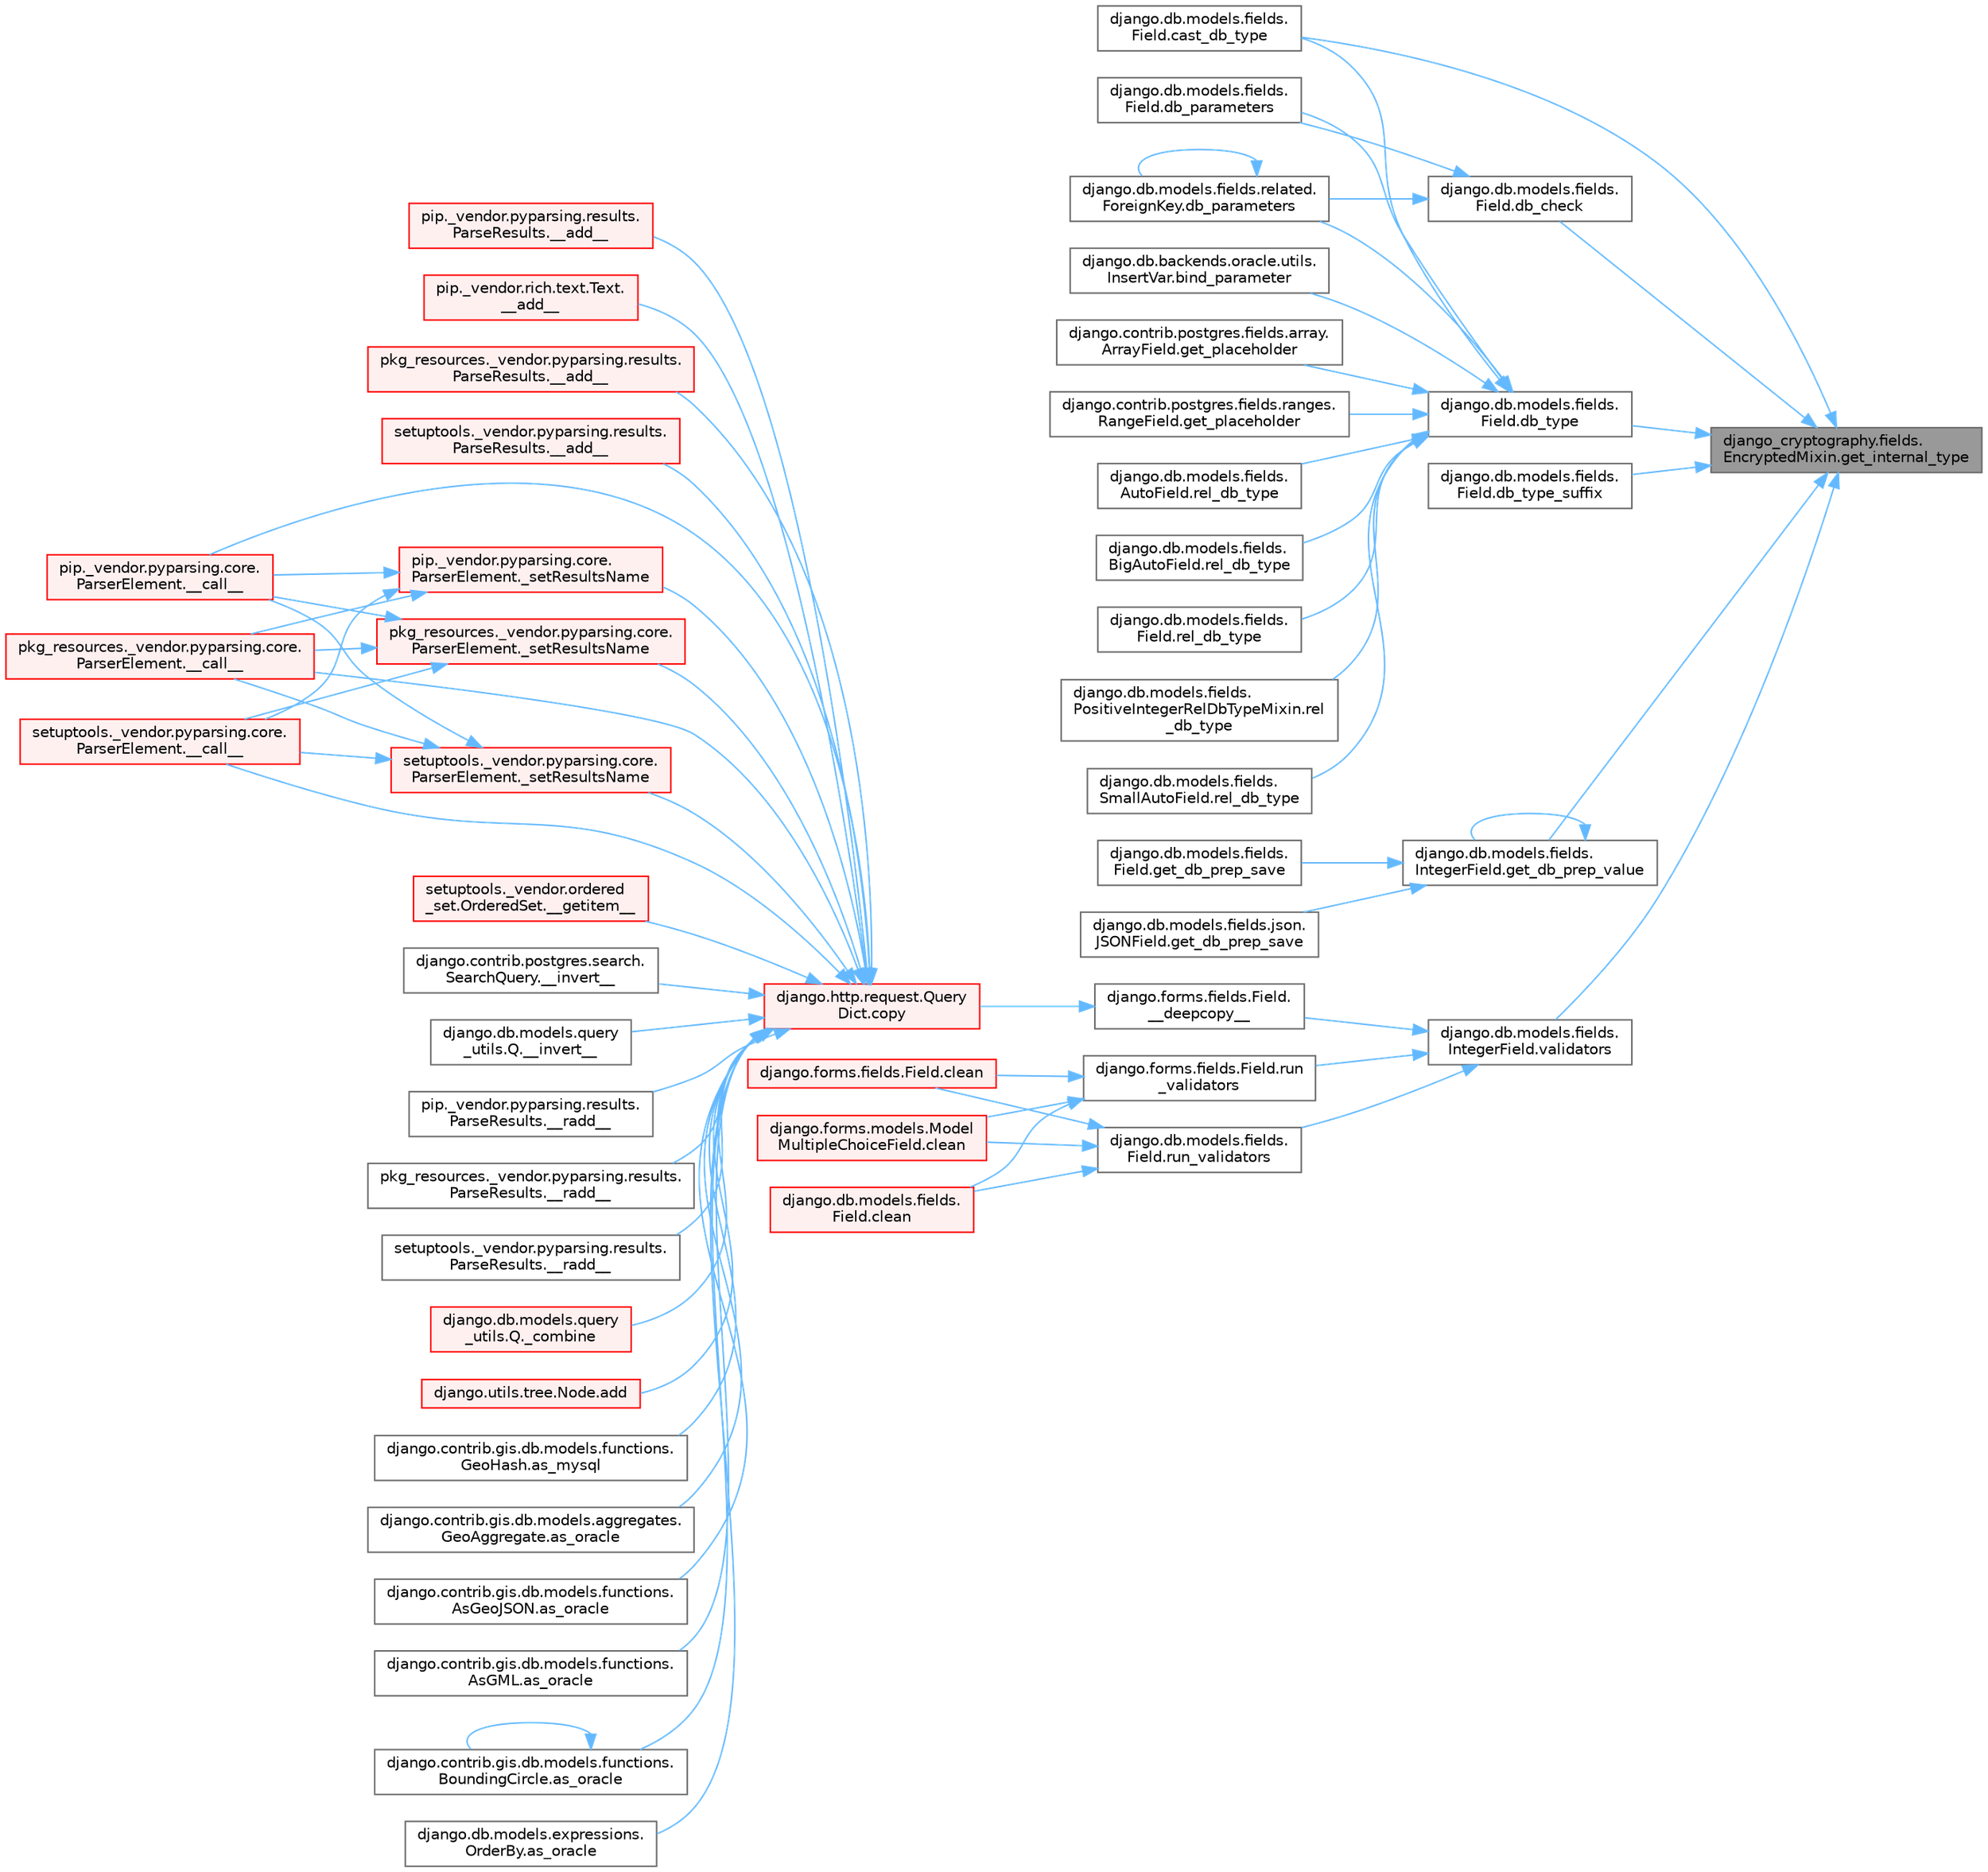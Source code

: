 digraph "django_cryptography.fields.EncryptedMixin.get_internal_type"
{
 // LATEX_PDF_SIZE
  bgcolor="transparent";
  edge [fontname=Helvetica,fontsize=10,labelfontname=Helvetica,labelfontsize=10];
  node [fontname=Helvetica,fontsize=10,shape=box,height=0.2,width=0.4];
  rankdir="RL";
  Node1 [id="Node000001",label="django_cryptography.fields.\lEncryptedMixin.get_internal_type",height=0.2,width=0.4,color="gray40", fillcolor="grey60", style="filled", fontcolor="black",tooltip=" "];
  Node1 -> Node2 [id="edge1_Node000001_Node000002",dir="back",color="steelblue1",style="solid",tooltip=" "];
  Node2 [id="Node000002",label="django.db.models.fields.\lField.cast_db_type",height=0.2,width=0.4,color="grey40", fillcolor="white", style="filled",URL="$classdjango_1_1db_1_1models_1_1fields_1_1_field.html#a1e68c1fb7ad84a2f313ff88c79c9a094",tooltip=" "];
  Node1 -> Node3 [id="edge2_Node000001_Node000003",dir="back",color="steelblue1",style="solid",tooltip=" "];
  Node3 [id="Node000003",label="django.db.models.fields.\lField.db_check",height=0.2,width=0.4,color="grey40", fillcolor="white", style="filled",URL="$classdjango_1_1db_1_1models_1_1fields_1_1_field.html#acf7c87f60855d60e8ee563605bf4dbc7",tooltip=" "];
  Node3 -> Node4 [id="edge3_Node000003_Node000004",dir="back",color="steelblue1",style="solid",tooltip=" "];
  Node4 [id="Node000004",label="django.db.models.fields.\lField.db_parameters",height=0.2,width=0.4,color="grey40", fillcolor="white", style="filled",URL="$classdjango_1_1db_1_1models_1_1fields_1_1_field.html#a19d09ceca32fdb237ec7737d9c1c0374",tooltip=" "];
  Node3 -> Node5 [id="edge4_Node000003_Node000005",dir="back",color="steelblue1",style="solid",tooltip=" "];
  Node5 [id="Node000005",label="django.db.models.fields.related.\lForeignKey.db_parameters",height=0.2,width=0.4,color="grey40", fillcolor="white", style="filled",URL="$classdjango_1_1db_1_1models_1_1fields_1_1related_1_1_foreign_key.html#a9bb6e97f2ec3c5d303511a5b8f06f372",tooltip=" "];
  Node5 -> Node5 [id="edge5_Node000005_Node000005",dir="back",color="steelblue1",style="solid",tooltip=" "];
  Node1 -> Node6 [id="edge6_Node000001_Node000006",dir="back",color="steelblue1",style="solid",tooltip=" "];
  Node6 [id="Node000006",label="django.db.models.fields.\lField.db_type",height=0.2,width=0.4,color="grey40", fillcolor="white", style="filled",URL="$classdjango_1_1db_1_1models_1_1fields_1_1_field.html#ac848ffa263ab1e350cc298b604d48f5a",tooltip=" "];
  Node6 -> Node7 [id="edge7_Node000006_Node000007",dir="back",color="steelblue1",style="solid",tooltip=" "];
  Node7 [id="Node000007",label="django.db.backends.oracle.utils.\lInsertVar.bind_parameter",height=0.2,width=0.4,color="grey40", fillcolor="white", style="filled",URL="$classdjango_1_1db_1_1backends_1_1oracle_1_1utils_1_1_insert_var.html#a6a28fbfb5b953ce33e18cecc2d679ae0",tooltip=" "];
  Node6 -> Node2 [id="edge8_Node000006_Node000002",dir="back",color="steelblue1",style="solid",tooltip=" "];
  Node6 -> Node4 [id="edge9_Node000006_Node000004",dir="back",color="steelblue1",style="solid",tooltip=" "];
  Node6 -> Node5 [id="edge10_Node000006_Node000005",dir="back",color="steelblue1",style="solid",tooltip=" "];
  Node6 -> Node8 [id="edge11_Node000006_Node000008",dir="back",color="steelblue1",style="solid",tooltip=" "];
  Node8 [id="Node000008",label="django.contrib.postgres.fields.array.\lArrayField.get_placeholder",height=0.2,width=0.4,color="grey40", fillcolor="white", style="filled",URL="$classdjango_1_1contrib_1_1postgres_1_1fields_1_1array_1_1_array_field.html#ad9cd434b57888afa1eed280bee05e731",tooltip=" "];
  Node6 -> Node9 [id="edge12_Node000006_Node000009",dir="back",color="steelblue1",style="solid",tooltip=" "];
  Node9 [id="Node000009",label="django.contrib.postgres.fields.ranges.\lRangeField.get_placeholder",height=0.2,width=0.4,color="grey40", fillcolor="white", style="filled",URL="$classdjango_1_1contrib_1_1postgres_1_1fields_1_1ranges_1_1_range_field.html#a83b2e6d873b86981d8e9127a47577b23",tooltip=" "];
  Node6 -> Node10 [id="edge13_Node000006_Node000010",dir="back",color="steelblue1",style="solid",tooltip=" "];
  Node10 [id="Node000010",label="django.db.models.fields.\lAutoField.rel_db_type",height=0.2,width=0.4,color="grey40", fillcolor="white", style="filled",URL="$classdjango_1_1db_1_1models_1_1fields_1_1_auto_field.html#a0422c924faef027b90b0b9a138eeb93e",tooltip=" "];
  Node6 -> Node11 [id="edge14_Node000006_Node000011",dir="back",color="steelblue1",style="solid",tooltip=" "];
  Node11 [id="Node000011",label="django.db.models.fields.\lBigAutoField.rel_db_type",height=0.2,width=0.4,color="grey40", fillcolor="white", style="filled",URL="$classdjango_1_1db_1_1models_1_1fields_1_1_big_auto_field.html#abacfb23f597255bb72a9877636cd3134",tooltip=" "];
  Node6 -> Node12 [id="edge15_Node000006_Node000012",dir="back",color="steelblue1",style="solid",tooltip=" "];
  Node12 [id="Node000012",label="django.db.models.fields.\lField.rel_db_type",height=0.2,width=0.4,color="grey40", fillcolor="white", style="filled",URL="$classdjango_1_1db_1_1models_1_1fields_1_1_field.html#a4a4dd7ca21dbe339ae3a8d043d4bb14c",tooltip=" "];
  Node6 -> Node13 [id="edge16_Node000006_Node000013",dir="back",color="steelblue1",style="solid",tooltip=" "];
  Node13 [id="Node000013",label="django.db.models.fields.\lPositiveIntegerRelDbTypeMixin.rel\l_db_type",height=0.2,width=0.4,color="grey40", fillcolor="white", style="filled",URL="$classdjango_1_1db_1_1models_1_1fields_1_1_positive_integer_rel_db_type_mixin.html#adc2e4fd7a7ddc7f72160d59f8743a864",tooltip=" "];
  Node6 -> Node14 [id="edge17_Node000006_Node000014",dir="back",color="steelblue1",style="solid",tooltip=" "];
  Node14 [id="Node000014",label="django.db.models.fields.\lSmallAutoField.rel_db_type",height=0.2,width=0.4,color="grey40", fillcolor="white", style="filled",URL="$classdjango_1_1db_1_1models_1_1fields_1_1_small_auto_field.html#a7deb4526ebda919d7c5f84a6d9d263bd",tooltip=" "];
  Node1 -> Node15 [id="edge18_Node000001_Node000015",dir="back",color="steelblue1",style="solid",tooltip=" "];
  Node15 [id="Node000015",label="django.db.models.fields.\lField.db_type_suffix",height=0.2,width=0.4,color="grey40", fillcolor="white", style="filled",URL="$classdjango_1_1db_1_1models_1_1fields_1_1_field.html#a24a094e2a18e9f61e9cee2ecb636a977",tooltip=" "];
  Node1 -> Node16 [id="edge19_Node000001_Node000016",dir="back",color="steelblue1",style="solid",tooltip=" "];
  Node16 [id="Node000016",label="django.db.models.fields.\lIntegerField.get_db_prep_value",height=0.2,width=0.4,color="grey40", fillcolor="white", style="filled",URL="$classdjango_1_1db_1_1models_1_1fields_1_1_integer_field.html#adf6fa9906d115e38660ef6aee28e5f43",tooltip=" "];
  Node16 -> Node17 [id="edge20_Node000016_Node000017",dir="back",color="steelblue1",style="solid",tooltip=" "];
  Node17 [id="Node000017",label="django.db.models.fields.\lField.get_db_prep_save",height=0.2,width=0.4,color="grey40", fillcolor="white", style="filled",URL="$classdjango_1_1db_1_1models_1_1fields_1_1_field.html#a6ffbf587320e79a62a40af031183c2f2",tooltip=" "];
  Node16 -> Node18 [id="edge21_Node000016_Node000018",dir="back",color="steelblue1",style="solid",tooltip=" "];
  Node18 [id="Node000018",label="django.db.models.fields.json.\lJSONField.get_db_prep_save",height=0.2,width=0.4,color="grey40", fillcolor="white", style="filled",URL="$classdjango_1_1db_1_1models_1_1fields_1_1json_1_1_j_s_o_n_field.html#ab7a67887e20c9c31871531e607b2a133",tooltip=" "];
  Node16 -> Node16 [id="edge22_Node000016_Node000016",dir="back",color="steelblue1",style="solid",tooltip=" "];
  Node1 -> Node19 [id="edge23_Node000001_Node000019",dir="back",color="steelblue1",style="solid",tooltip=" "];
  Node19 [id="Node000019",label="django.db.models.fields.\lIntegerField.validators",height=0.2,width=0.4,color="grey40", fillcolor="white", style="filled",URL="$classdjango_1_1db_1_1models_1_1fields_1_1_integer_field.html#aebfb7b7d7949e91f59c9cd29ce139bbb",tooltip=" "];
  Node19 -> Node20 [id="edge24_Node000019_Node000020",dir="back",color="steelblue1",style="solid",tooltip=" "];
  Node20 [id="Node000020",label="django.forms.fields.Field.\l__deepcopy__",height=0.2,width=0.4,color="grey40", fillcolor="white", style="filled",URL="$classdjango_1_1forms_1_1fields_1_1_field.html#a7165973a8c42c910d9ecaaa56999eddc",tooltip=" "];
  Node20 -> Node21 [id="edge25_Node000020_Node000021",dir="back",color="steelblue1",style="solid",tooltip=" "];
  Node21 [id="Node000021",label="django.http.request.Query\lDict.copy",height=0.2,width=0.4,color="red", fillcolor="#FFF0F0", style="filled",URL="$classdjango_1_1http_1_1request_1_1_query_dict.html#ada9e4956e62868c5587b9ffde7b358b5",tooltip=" "];
  Node21 -> Node22 [id="edge26_Node000021_Node000022",dir="back",color="steelblue1",style="solid",tooltip=" "];
  Node22 [id="Node000022",label="pip._vendor.pyparsing.results.\lParseResults.__add__",height=0.2,width=0.4,color="red", fillcolor="#FFF0F0", style="filled",URL="$classpip_1_1__vendor_1_1pyparsing_1_1results_1_1_parse_results.html#a3d042ec44a5277aec415d0527b3aa0f2",tooltip=" "];
  Node21 -> Node24 [id="edge27_Node000021_Node000024",dir="back",color="steelblue1",style="solid",tooltip=" "];
  Node24 [id="Node000024",label="pip._vendor.rich.text.Text.\l__add__",height=0.2,width=0.4,color="red", fillcolor="#FFF0F0", style="filled",URL="$classpip_1_1__vendor_1_1rich_1_1text_1_1_text.html#a53ddbcca645bcd523cc7875ede6a2691",tooltip=" "];
  Node21 -> Node25 [id="edge28_Node000021_Node000025",dir="back",color="steelblue1",style="solid",tooltip=" "];
  Node25 [id="Node000025",label="pkg_resources._vendor.pyparsing.results.\lParseResults.__add__",height=0.2,width=0.4,color="red", fillcolor="#FFF0F0", style="filled",URL="$classpkg__resources_1_1__vendor_1_1pyparsing_1_1results_1_1_parse_results.html#aac08c0df1060499bad944971ca3442b9",tooltip=" "];
  Node21 -> Node26 [id="edge29_Node000021_Node000026",dir="back",color="steelblue1",style="solid",tooltip=" "];
  Node26 [id="Node000026",label="setuptools._vendor.pyparsing.results.\lParseResults.__add__",height=0.2,width=0.4,color="red", fillcolor="#FFF0F0", style="filled",URL="$classsetuptools_1_1__vendor_1_1pyparsing_1_1results_1_1_parse_results.html#afddc4e6ba70870fb80a50fb1f12f43e3",tooltip=" "];
  Node21 -> Node27 [id="edge30_Node000021_Node000027",dir="back",color="steelblue1",style="solid",tooltip=" "];
  Node27 [id="Node000027",label="pip._vendor.pyparsing.core.\lParserElement.__call__",height=0.2,width=0.4,color="red", fillcolor="#FFF0F0", style="filled",URL="$classpip_1_1__vendor_1_1pyparsing_1_1core_1_1_parser_element.html#a2f5f22bc974026e007e59ad948002d7d",tooltip=" "];
  Node21 -> Node30 [id="edge31_Node000021_Node000030",dir="back",color="steelblue1",style="solid",tooltip=" "];
  Node30 [id="Node000030",label="pkg_resources._vendor.pyparsing.core.\lParserElement.__call__",height=0.2,width=0.4,color="red", fillcolor="#FFF0F0", style="filled",URL="$classpkg__resources_1_1__vendor_1_1pyparsing_1_1core_1_1_parser_element.html#afcbb17119d97bfa6d626db404fc46c5d",tooltip=" "];
  Node21 -> Node31 [id="edge32_Node000021_Node000031",dir="back",color="steelblue1",style="solid",tooltip=" "];
  Node31 [id="Node000031",label="setuptools._vendor.pyparsing.core.\lParserElement.__call__",height=0.2,width=0.4,color="red", fillcolor="#FFF0F0", style="filled",URL="$classsetuptools_1_1__vendor_1_1pyparsing_1_1core_1_1_parser_element.html#a28d20326a3f54e2777adc97073328291",tooltip=" "];
  Node21 -> Node32 [id="edge33_Node000021_Node000032",dir="back",color="steelblue1",style="solid",tooltip=" "];
  Node32 [id="Node000032",label="setuptools._vendor.ordered\l_set.OrderedSet.__getitem__",height=0.2,width=0.4,color="red", fillcolor="#FFF0F0", style="filled",URL="$classsetuptools_1_1__vendor_1_1ordered__set_1_1_ordered_set.html#aaa8657c0e85788ac2555cc46176b060c",tooltip=" "];
  Node21 -> Node158 [id="edge34_Node000021_Node000158",dir="back",color="steelblue1",style="solid",tooltip=" "];
  Node158 [id="Node000158",label="django.contrib.postgres.search.\lSearchQuery.__invert__",height=0.2,width=0.4,color="grey40", fillcolor="white", style="filled",URL="$classdjango_1_1contrib_1_1postgres_1_1search_1_1_search_query.html#ac6a7b74e22559ee2d0e348855bb3d42f",tooltip=" "];
  Node21 -> Node159 [id="edge35_Node000021_Node000159",dir="back",color="steelblue1",style="solid",tooltip=" "];
  Node159 [id="Node000159",label="django.db.models.query\l_utils.Q.__invert__",height=0.2,width=0.4,color="grey40", fillcolor="white", style="filled",URL="$classdjango_1_1db_1_1models_1_1query__utils_1_1_q.html#aaeda3970880cceb191cb640593f80bdf",tooltip=" "];
  Node21 -> Node160 [id="edge36_Node000021_Node000160",dir="back",color="steelblue1",style="solid",tooltip=" "];
  Node160 [id="Node000160",label="pip._vendor.pyparsing.results.\lParseResults.__radd__",height=0.2,width=0.4,color="grey40", fillcolor="white", style="filled",URL="$classpip_1_1__vendor_1_1pyparsing_1_1results_1_1_parse_results.html#afe7d2f27df6497e29cb2cfcd08d8dd40",tooltip=" "];
  Node21 -> Node161 [id="edge37_Node000021_Node000161",dir="back",color="steelblue1",style="solid",tooltip=" "];
  Node161 [id="Node000161",label="pkg_resources._vendor.pyparsing.results.\lParseResults.__radd__",height=0.2,width=0.4,color="grey40", fillcolor="white", style="filled",URL="$classpkg__resources_1_1__vendor_1_1pyparsing_1_1results_1_1_parse_results.html#a7a988886fbf5c1a9187986384e4df86a",tooltip=" "];
  Node21 -> Node162 [id="edge38_Node000021_Node000162",dir="back",color="steelblue1",style="solid",tooltip=" "];
  Node162 [id="Node000162",label="setuptools._vendor.pyparsing.results.\lParseResults.__radd__",height=0.2,width=0.4,color="grey40", fillcolor="white", style="filled",URL="$classsetuptools_1_1__vendor_1_1pyparsing_1_1results_1_1_parse_results.html#ae4ccddd5f7c4b56e755d4742bc029335",tooltip=" "];
  Node21 -> Node163 [id="edge39_Node000021_Node000163",dir="back",color="steelblue1",style="solid",tooltip=" "];
  Node163 [id="Node000163",label="django.db.models.query\l_utils.Q._combine",height=0.2,width=0.4,color="red", fillcolor="#FFF0F0", style="filled",URL="$classdjango_1_1db_1_1models_1_1query__utils_1_1_q.html#ade621b98231b73615e1aa3a726560c55",tooltip=" "];
  Node21 -> Node176 [id="edge40_Node000021_Node000176",dir="back",color="steelblue1",style="solid",tooltip=" "];
  Node176 [id="Node000176",label="pip._vendor.pyparsing.core.\lParserElement._setResultsName",height=0.2,width=0.4,color="red", fillcolor="#FFF0F0", style="filled",URL="$classpip_1_1__vendor_1_1pyparsing_1_1core_1_1_parser_element.html#a4682554ec6560cf3d1060cba60212b54",tooltip=" "];
  Node176 -> Node27 [id="edge41_Node000176_Node000027",dir="back",color="steelblue1",style="solid",tooltip=" "];
  Node176 -> Node30 [id="edge42_Node000176_Node000030",dir="back",color="steelblue1",style="solid",tooltip=" "];
  Node176 -> Node31 [id="edge43_Node000176_Node000031",dir="back",color="steelblue1",style="solid",tooltip=" "];
  Node21 -> Node180 [id="edge44_Node000021_Node000180",dir="back",color="steelblue1",style="solid",tooltip=" "];
  Node180 [id="Node000180",label="pkg_resources._vendor.pyparsing.core.\lParserElement._setResultsName",height=0.2,width=0.4,color="red", fillcolor="#FFF0F0", style="filled",URL="$classpkg__resources_1_1__vendor_1_1pyparsing_1_1core_1_1_parser_element.html#a84c9abb71474719f0beed3a171d4d031",tooltip=" "];
  Node180 -> Node27 [id="edge45_Node000180_Node000027",dir="back",color="steelblue1",style="solid",tooltip=" "];
  Node180 -> Node30 [id="edge46_Node000180_Node000030",dir="back",color="steelblue1",style="solid",tooltip=" "];
  Node180 -> Node31 [id="edge47_Node000180_Node000031",dir="back",color="steelblue1",style="solid",tooltip=" "];
  Node21 -> Node181 [id="edge48_Node000021_Node000181",dir="back",color="steelblue1",style="solid",tooltip=" "];
  Node181 [id="Node000181",label="setuptools._vendor.pyparsing.core.\lParserElement._setResultsName",height=0.2,width=0.4,color="red", fillcolor="#FFF0F0", style="filled",URL="$classsetuptools_1_1__vendor_1_1pyparsing_1_1core_1_1_parser_element.html#ad1c3dd5ac98b4103f6c2a679005e141b",tooltip=" "];
  Node181 -> Node27 [id="edge49_Node000181_Node000027",dir="back",color="steelblue1",style="solid",tooltip=" "];
  Node181 -> Node30 [id="edge50_Node000181_Node000030",dir="back",color="steelblue1",style="solid",tooltip=" "];
  Node181 -> Node31 [id="edge51_Node000181_Node000031",dir="back",color="steelblue1",style="solid",tooltip=" "];
  Node21 -> Node182 [id="edge52_Node000021_Node000182",dir="back",color="steelblue1",style="solid",tooltip=" "];
  Node182 [id="Node000182",label="django.utils.tree.Node.add",height=0.2,width=0.4,color="red", fillcolor="#FFF0F0", style="filled",URL="$classdjango_1_1utils_1_1tree_1_1_node.html#a2c883d105b5c9cfd32bff72c7469f18c",tooltip=" "];
  Node21 -> Node503 [id="edge53_Node000021_Node000503",dir="back",color="steelblue1",style="solid",tooltip=" "];
  Node503 [id="Node000503",label="django.contrib.gis.db.models.functions.\lGeoHash.as_mysql",height=0.2,width=0.4,color="grey40", fillcolor="white", style="filled",URL="$classdjango_1_1contrib_1_1gis_1_1db_1_1models_1_1functions_1_1_geo_hash.html#a68a859b5c99e8450f6a4df79ef08fd89",tooltip=" "];
  Node21 -> Node504 [id="edge54_Node000021_Node000504",dir="back",color="steelblue1",style="solid",tooltip=" "];
  Node504 [id="Node000504",label="django.contrib.gis.db.models.aggregates.\lGeoAggregate.as_oracle",height=0.2,width=0.4,color="grey40", fillcolor="white", style="filled",URL="$classdjango_1_1contrib_1_1gis_1_1db_1_1models_1_1aggregates_1_1_geo_aggregate.html#a537ce307d50a80a372c22e07a9f25fa6",tooltip=" "];
  Node21 -> Node505 [id="edge55_Node000021_Node000505",dir="back",color="steelblue1",style="solid",tooltip=" "];
  Node505 [id="Node000505",label="django.contrib.gis.db.models.functions.\lAsGeoJSON.as_oracle",height=0.2,width=0.4,color="grey40", fillcolor="white", style="filled",URL="$classdjango_1_1contrib_1_1gis_1_1db_1_1models_1_1functions_1_1_as_geo_j_s_o_n.html#ae6e5acc7a92749f69dc7b18a973ffaae",tooltip=" "];
  Node21 -> Node506 [id="edge56_Node000021_Node000506",dir="back",color="steelblue1",style="solid",tooltip=" "];
  Node506 [id="Node000506",label="django.contrib.gis.db.models.functions.\lAsGML.as_oracle",height=0.2,width=0.4,color="grey40", fillcolor="white", style="filled",URL="$classdjango_1_1contrib_1_1gis_1_1db_1_1models_1_1functions_1_1_as_g_m_l.html#a0a70238d2ad8f058ef86dbfc6e8f3566",tooltip=" "];
  Node21 -> Node507 [id="edge57_Node000021_Node000507",dir="back",color="steelblue1",style="solid",tooltip=" "];
  Node507 [id="Node000507",label="django.contrib.gis.db.models.functions.\lBoundingCircle.as_oracle",height=0.2,width=0.4,color="grey40", fillcolor="white", style="filled",URL="$classdjango_1_1contrib_1_1gis_1_1db_1_1models_1_1functions_1_1_bounding_circle.html#a63203e27009441455a424b3a41593cd6",tooltip=" "];
  Node507 -> Node507 [id="edge58_Node000507_Node000507",dir="back",color="steelblue1",style="solid",tooltip=" "];
  Node21 -> Node508 [id="edge59_Node000021_Node000508",dir="back",color="steelblue1",style="solid",tooltip=" "];
  Node508 [id="Node000508",label="django.db.models.expressions.\lOrderBy.as_oracle",height=0.2,width=0.4,color="grey40", fillcolor="white", style="filled",URL="$classdjango_1_1db_1_1models_1_1expressions_1_1_order_by.html#af9b6ede9b0df85d6bcf54f983b3a8f6a",tooltip=" "];
  Node19 -> Node3176 [id="edge60_Node000019_Node003176",dir="back",color="steelblue1",style="solid",tooltip=" "];
  Node3176 [id="Node003176",label="django.db.models.fields.\lField.run_validators",height=0.2,width=0.4,color="grey40", fillcolor="white", style="filled",URL="$classdjango_1_1db_1_1models_1_1fields_1_1_field.html#ab7b135b5099e3e587d43fec878a381b4",tooltip=" "];
  Node3176 -> Node645 [id="edge61_Node003176_Node000645",dir="back",color="steelblue1",style="solid",tooltip=" "];
  Node645 [id="Node000645",label="django.db.models.fields.\lField.clean",height=0.2,width=0.4,color="red", fillcolor="#FFF0F0", style="filled",URL="$classdjango_1_1db_1_1models_1_1fields_1_1_field.html#a4882fa20e9148ee8315b937e9cea41bf",tooltip=" "];
  Node3176 -> Node1146 [id="edge62_Node003176_Node001146",dir="back",color="steelblue1",style="solid",tooltip=" "];
  Node1146 [id="Node001146",label="django.forms.fields.Field.clean",height=0.2,width=0.4,color="red", fillcolor="#FFF0F0", style="filled",URL="$classdjango_1_1forms_1_1fields_1_1_field.html#aee75acad433887bd31c6f298ebd77195",tooltip=" "];
  Node3176 -> Node3177 [id="edge63_Node003176_Node003177",dir="back",color="steelblue1",style="solid",tooltip=" "];
  Node3177 [id="Node003177",label="django.forms.models.Model\lMultipleChoiceField.clean",height=0.2,width=0.4,color="red", fillcolor="#FFF0F0", style="filled",URL="$classdjango_1_1forms_1_1models_1_1_model_multiple_choice_field.html#a1159ba842771d9d57ba17557c99a9a2b",tooltip=" "];
  Node19 -> Node3178 [id="edge64_Node000019_Node003178",dir="back",color="steelblue1",style="solid",tooltip=" "];
  Node3178 [id="Node003178",label="django.forms.fields.Field.run\l_validators",height=0.2,width=0.4,color="grey40", fillcolor="white", style="filled",URL="$classdjango_1_1forms_1_1fields_1_1_field.html#afabe16615bb15391e5ac65617f6cc570",tooltip=" "];
  Node3178 -> Node645 [id="edge65_Node003178_Node000645",dir="back",color="steelblue1",style="solid",tooltip=" "];
  Node3178 -> Node1146 [id="edge66_Node003178_Node001146",dir="back",color="steelblue1",style="solid",tooltip=" "];
  Node3178 -> Node3177 [id="edge67_Node003178_Node003177",dir="back",color="steelblue1",style="solid",tooltip=" "];
}
